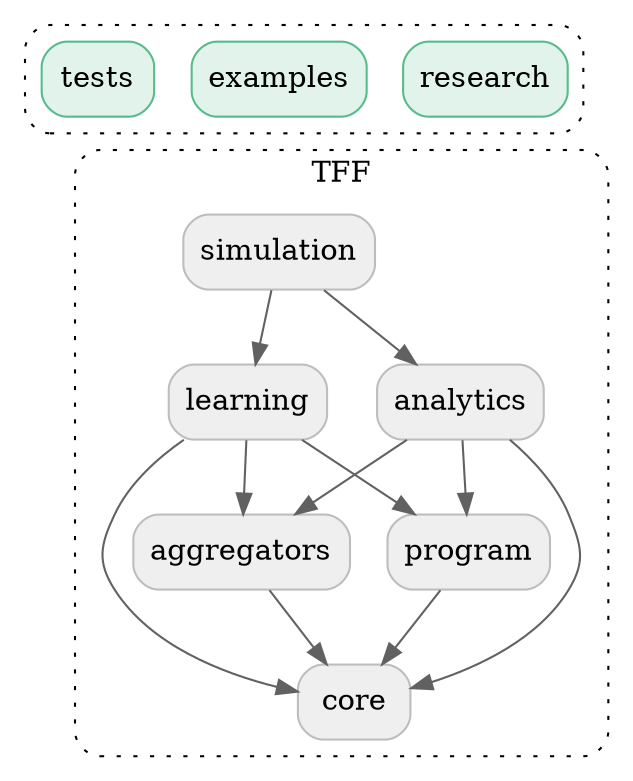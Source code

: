 digraph {
  graph [style="dotted,rounded"]
  node [shape="box", style="rounded,filled", fillcolor="#efefef", color="#bdbdbd"]
  edge [color="#616161"]

  subgraph cluster_users {
    research [href="https://github.com/google-research/federated/blob/master" target="_parent", fillcolor="#E2F3EB", color="#57BB8A"]
    examples [href="https://github.com/tensorflow/federated/blob/main/tensorflow_federated/examples" target="_parent", fillcolor="#E2F3EB", color="#57BB8A"]
    tests [href="https://github.com/tensorflow/federated/blob/main/tensorflow_federated/python/tests" target="_parent", fillcolor="#E2F3EB", color="#57BB8A"]
  }

  research -> simulation [arrowhead="none", style="invisible"]
  examples -> simulation [arrowhead="none", style="invisible"]
  tests -> simulation [arrowhead="none", style="invisible"]

  subgraph cluster_tff {
    graph [label="TFF", href="https://github.com/tensorflow/federated/blob/main/tensorflow_federated" target="_parent"]
    simulation [href="#simulation" target="_parent"]
    learning [href="#learning" target="_parent"]
    analytics [href="#analytics" target="_parent"]
    aggregators [href="https://github.com/tensorflow/federated/blob/main/tensorflow_federated/python/aggregators" target="_parent"]
    program [href="https://github.com/tensorflow/federated/blob/main/tensorflow_federated/python/program" target="_parent"]
    core [href="#core" target="_parent"]
  }

  simulation -> analytics
  simulation -> learning
  learning -> aggregators
  learning -> program
  learning -> core
  analytics -> aggregators
  analytics -> program
  analytics -> core
  aggregators -> core
  program -> core
}
